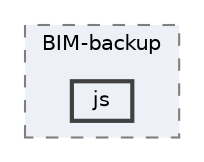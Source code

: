 digraph "js"
{
 // LATEX_PDF_SIZE
  bgcolor="transparent";
  edge [fontname=Helvetica,fontsize=10,labelfontname=Helvetica,labelfontsize=10];
  node [fontname=Helvetica,fontsize=10,shape=box,height=0.2,width=0.4];
  compound=true
  subgraph clusterdir_24c78d8616516c442f5bfa7a79c3f049 {
    graph [ bgcolor="#edf0f7", pencolor="grey50", label="BIM-backup", fontname=Helvetica,fontsize=10 style="filled,dashed", URL="dir_24c78d8616516c442f5bfa7a79c3f049.html",tooltip=""]
  dir_28c31bf8ea1e19f7cc584515a3d9dae4 [label="js", fillcolor="#edf0f7", color="grey25", style="filled,bold", URL="dir_28c31bf8ea1e19f7cc584515a3d9dae4.html",tooltip=""];
  }
}
